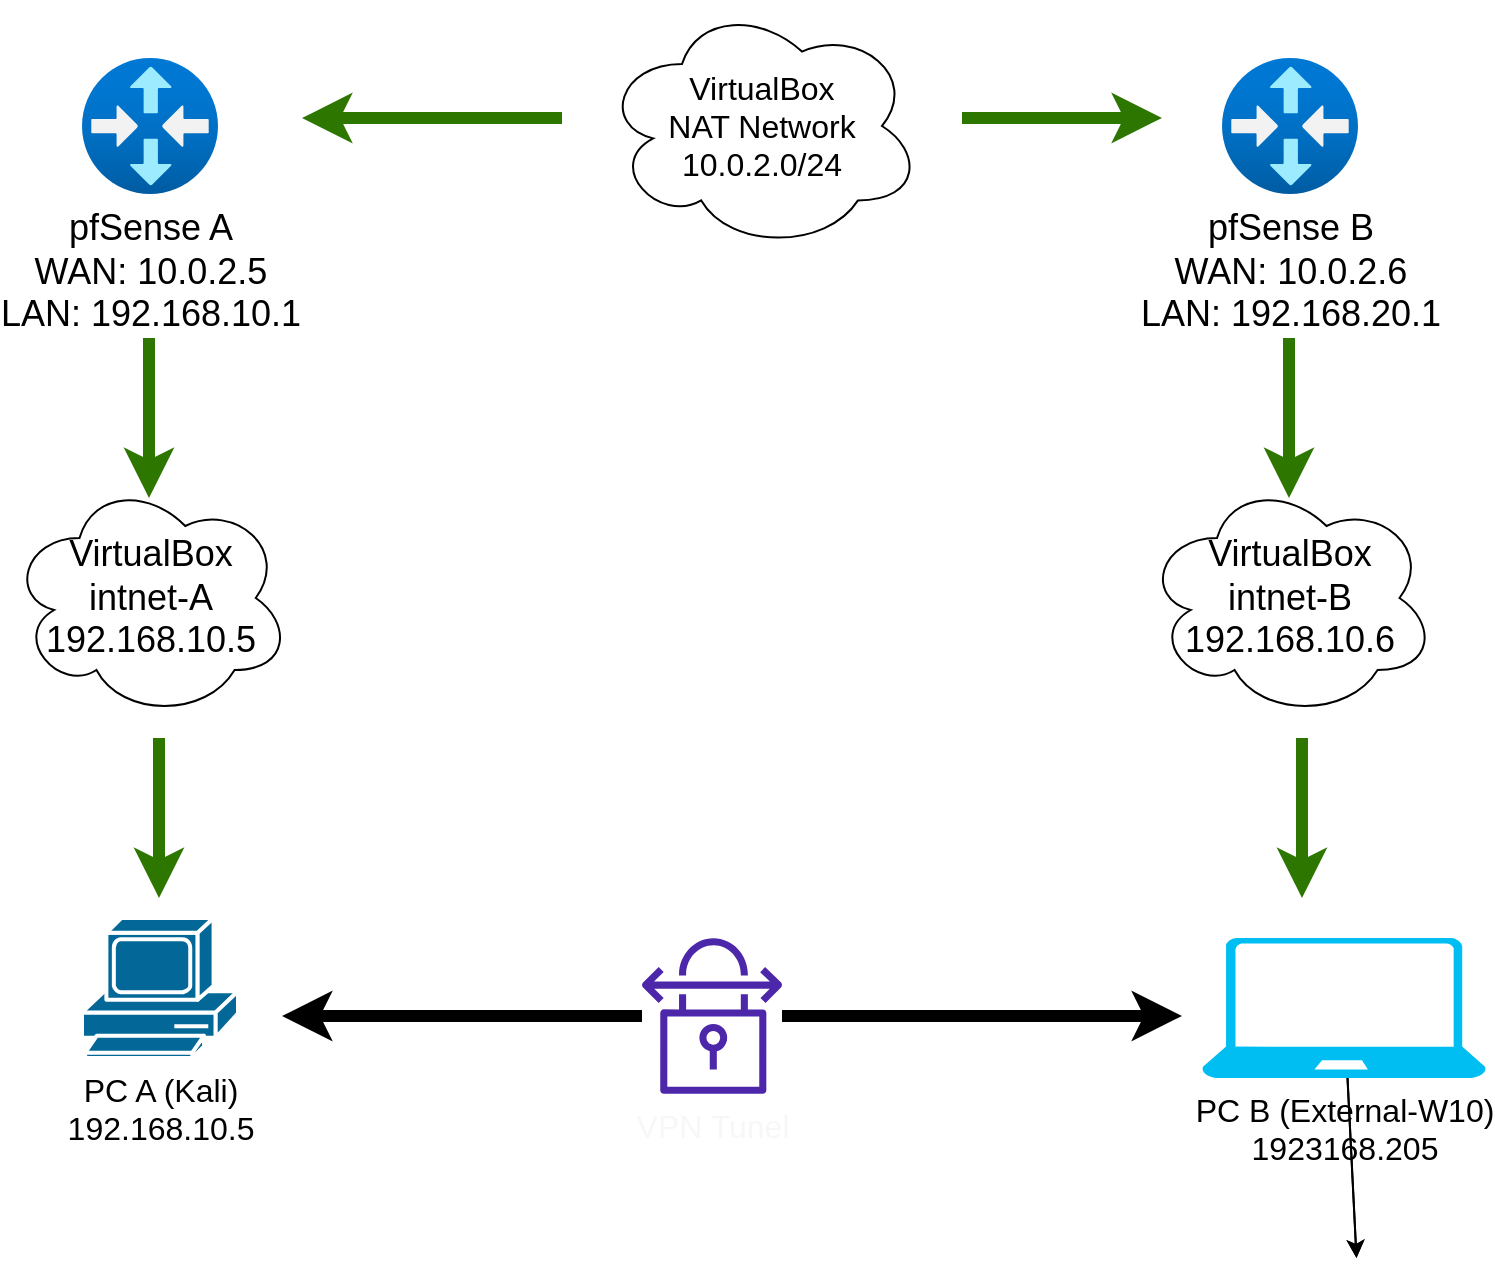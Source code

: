 <mxfile>
    <diagram id="WTFOwMSGoEE3sWdxtcHs" name="Page-1">
        <mxGraphModel dx="1132" dy="779" grid="1" gridSize="10" guides="1" tooltips="1" connect="1" arrows="1" fold="1" page="1" pageScale="1" pageWidth="850" pageHeight="1100" math="0" shadow="0">
            <root>
                <mxCell id="0"/>
                <mxCell id="1" parent="0"/>
                <mxCell id="2" value="&lt;font size=&quot;3&quot;&gt;VirtualBox&lt;br&gt;NAT Network&lt;br&gt;10.0.2.0/24&lt;br&gt;&lt;/font&gt;" style="ellipse;shape=cloud;whiteSpace=wrap;html=1;" vertex="1" parent="1">
                    <mxGeometry x="330" y="82" width="160" height="124" as="geometry"/>
                </mxCell>
                <mxCell id="3" value="&lt;font style=&quot;font-size: 18px;&quot;&gt;VirtualBox&lt;br style=&quot;&quot;&gt;intnet-A&lt;br&gt;192.168.10.5&lt;/font&gt;" style="ellipse;shape=cloud;whiteSpace=wrap;html=1;" vertex="1" parent="1">
                    <mxGeometry x="33.5" y="320" width="141" height="120" as="geometry"/>
                </mxCell>
                <mxCell id="4" value="&lt;span style=&quot;font-size: 18px;&quot;&gt;VirtualBox&lt;/span&gt;&lt;br style=&quot;font-size: 18px;&quot;&gt;&lt;span style=&quot;font-size: 18px;&quot;&gt;intnet-B&lt;/span&gt;&lt;br style=&quot;font-size: 18px;&quot;&gt;&lt;span style=&quot;font-size: 18px;&quot;&gt;192.168.10.6&lt;/span&gt;" style="ellipse;shape=cloud;whiteSpace=wrap;html=1;" vertex="1" parent="1">
                    <mxGeometry x="601" y="320" width="146" height="120" as="geometry"/>
                </mxCell>
                <mxCell id="5" value="&lt;font style=&quot;font-size: 18px;&quot;&gt;pfSense A&lt;br&gt;WAN: 10.0.2.5&lt;br&gt;LAN: 192.168.10.1&lt;/font&gt;" style="aspect=fixed;html=1;points=[];align=center;image;fontSize=12;image=img/lib/azure2/networking/Virtual_Router.svg;" vertex="1" parent="1">
                    <mxGeometry x="70" y="110" width="68" height="68" as="geometry"/>
                </mxCell>
                <mxCell id="6" value="&lt;span style=&quot;font-size: 18px;&quot;&gt;pfSense B&lt;/span&gt;&lt;br style=&quot;font-size: 18px;&quot;&gt;&lt;span style=&quot;font-size: 18px;&quot;&gt;WAN: 10.0.2.6&lt;/span&gt;&lt;br style=&quot;font-size: 18px;&quot;&gt;&lt;span style=&quot;font-size: 18px;&quot;&gt;LAN: 192.168.20.1&lt;/span&gt;" style="aspect=fixed;html=1;points=[];align=center;image;fontSize=12;image=img/lib/azure2/networking/Virtual_Router.svg;" vertex="1" parent="1">
                    <mxGeometry x="640" y="110" width="68" height="68" as="geometry"/>
                </mxCell>
                <mxCell id="7" style="edgeStyle=none;html=1;strokeWidth=6;fontSize=18;" edge="1" parent="1" source="9">
                    <mxGeometry relative="1" as="geometry">
                        <mxPoint x="620" y="589" as="targetPoint"/>
                    </mxGeometry>
                </mxCell>
                <mxCell id="8" style="edgeStyle=none;html=1;strokeWidth=6;fontSize=18;" edge="1" parent="1" source="9">
                    <mxGeometry relative="1" as="geometry">
                        <mxPoint x="170" y="589" as="targetPoint"/>
                    </mxGeometry>
                </mxCell>
                <mxCell id="9" value="&lt;font color=&quot;#f7f7f7&quot; size=&quot;3&quot;&gt;VPN Tunel&lt;/font&gt;" style="sketch=0;outlineConnect=0;fontColor=#232F3E;gradientColor=none;fillColor=#4D27AA;strokeColor=none;dashed=0;verticalLabelPosition=bottom;verticalAlign=top;align=center;html=1;fontSize=12;fontStyle=0;aspect=fixed;pointerEvents=1;shape=mxgraph.aws4.vpn_connection;" vertex="1" parent="1">
                    <mxGeometry x="350" y="550" width="70" height="78" as="geometry"/>
                </mxCell>
                <mxCell id="10" value="&lt;font size=&quot;3&quot;&gt;PC A (Kali)&lt;br&gt;192.168.10.5&lt;br&gt;&lt;/font&gt;" style="shape=mxgraph.cisco.computers_and_peripherals.pc;html=1;pointerEvents=1;dashed=0;fillColor=#036897;strokeColor=#ffffff;strokeWidth=2;verticalLabelPosition=bottom;verticalAlign=top;align=center;outlineConnect=0;" vertex="1" parent="1">
                    <mxGeometry x="70" y="540" width="78" height="70" as="geometry"/>
                </mxCell>
                <mxCell id="12" value="" style="endArrow=classic;html=1;fontSize=18;fillColor=#60a917;strokeColor=#2D7600;strokeWidth=6;" edge="1" parent="1">
                    <mxGeometry width="50" height="50" relative="1" as="geometry">
                        <mxPoint x="103.5" y="250" as="sourcePoint"/>
                        <mxPoint x="103.5" y="330" as="targetPoint"/>
                    </mxGeometry>
                </mxCell>
                <mxCell id="13" value="" style="endArrow=classic;html=1;fontSize=18;fillColor=#60a917;strokeColor=#2D7600;strokeWidth=6;" edge="1" parent="1">
                    <mxGeometry width="50" height="50" relative="1" as="geometry">
                        <mxPoint x="673.5" y="250" as="sourcePoint"/>
                        <mxPoint x="673.5" y="330" as="targetPoint"/>
                    </mxGeometry>
                </mxCell>
                <mxCell id="14" value="" style="endArrow=classic;html=1;fontSize=18;fillColor=#60a917;strokeColor=#2D7600;strokeWidth=6;" edge="1" parent="1">
                    <mxGeometry width="50" height="50" relative="1" as="geometry">
                        <mxPoint x="680" y="450" as="sourcePoint"/>
                        <mxPoint x="680" y="530" as="targetPoint"/>
                    </mxGeometry>
                </mxCell>
                <mxCell id="15" value="" style="endArrow=classic;html=1;fontSize=18;fillColor=#60a917;strokeColor=#2D7600;strokeWidth=6;" edge="1" parent="1">
                    <mxGeometry width="50" height="50" relative="1" as="geometry">
                        <mxPoint x="108.5" y="450" as="sourcePoint"/>
                        <mxPoint x="108.5" y="530" as="targetPoint"/>
                    </mxGeometry>
                </mxCell>
                <mxCell id="16" value="" style="endArrow=classic;html=1;fontSize=18;fillColor=#60a917;strokeColor=#2D7600;strokeWidth=6;" edge="1" parent="1">
                    <mxGeometry width="50" height="50" relative="1" as="geometry">
                        <mxPoint x="310" y="140" as="sourcePoint"/>
                        <mxPoint x="180" y="140" as="targetPoint"/>
                    </mxGeometry>
                </mxCell>
                <mxCell id="17" value="" style="endArrow=classic;html=1;fontSize=18;fillColor=#60a917;strokeColor=#2D7600;strokeWidth=6;" edge="1" parent="1">
                    <mxGeometry width="50" height="50" relative="1" as="geometry">
                        <mxPoint x="510" y="140" as="sourcePoint"/>
                        <mxPoint x="610" y="140" as="targetPoint"/>
                    </mxGeometry>
                </mxCell>
                <mxCell id="21" value="" style="edgeStyle=none;html=1;fontSize=16;" edge="1" parent="1" source="19">
                    <mxGeometry relative="1" as="geometry">
                        <mxPoint x="707.25" y="710" as="targetPoint"/>
                    </mxGeometry>
                </mxCell>
                <mxCell id="22" value="" style="edgeStyle=none;html=1;fontSize=16;" edge="1" parent="1" source="19">
                    <mxGeometry relative="1" as="geometry">
                        <mxPoint x="707.25" y="710" as="targetPoint"/>
                    </mxGeometry>
                </mxCell>
                <mxCell id="19" value="&lt;font style=&quot;font-size: 16px;&quot;&gt;PC B (External-W10)&lt;br&gt;1923168.205&lt;/font&gt;" style="verticalLabelPosition=bottom;html=1;verticalAlign=top;align=center;strokeColor=none;fillColor=#00BEF2;shape=mxgraph.azure.laptop;pointerEvents=1;" vertex="1" parent="1">
                    <mxGeometry x="630" y="550" width="142" height="70" as="geometry"/>
                </mxCell>
            </root>
        </mxGraphModel>
    </diagram>
</mxfile>